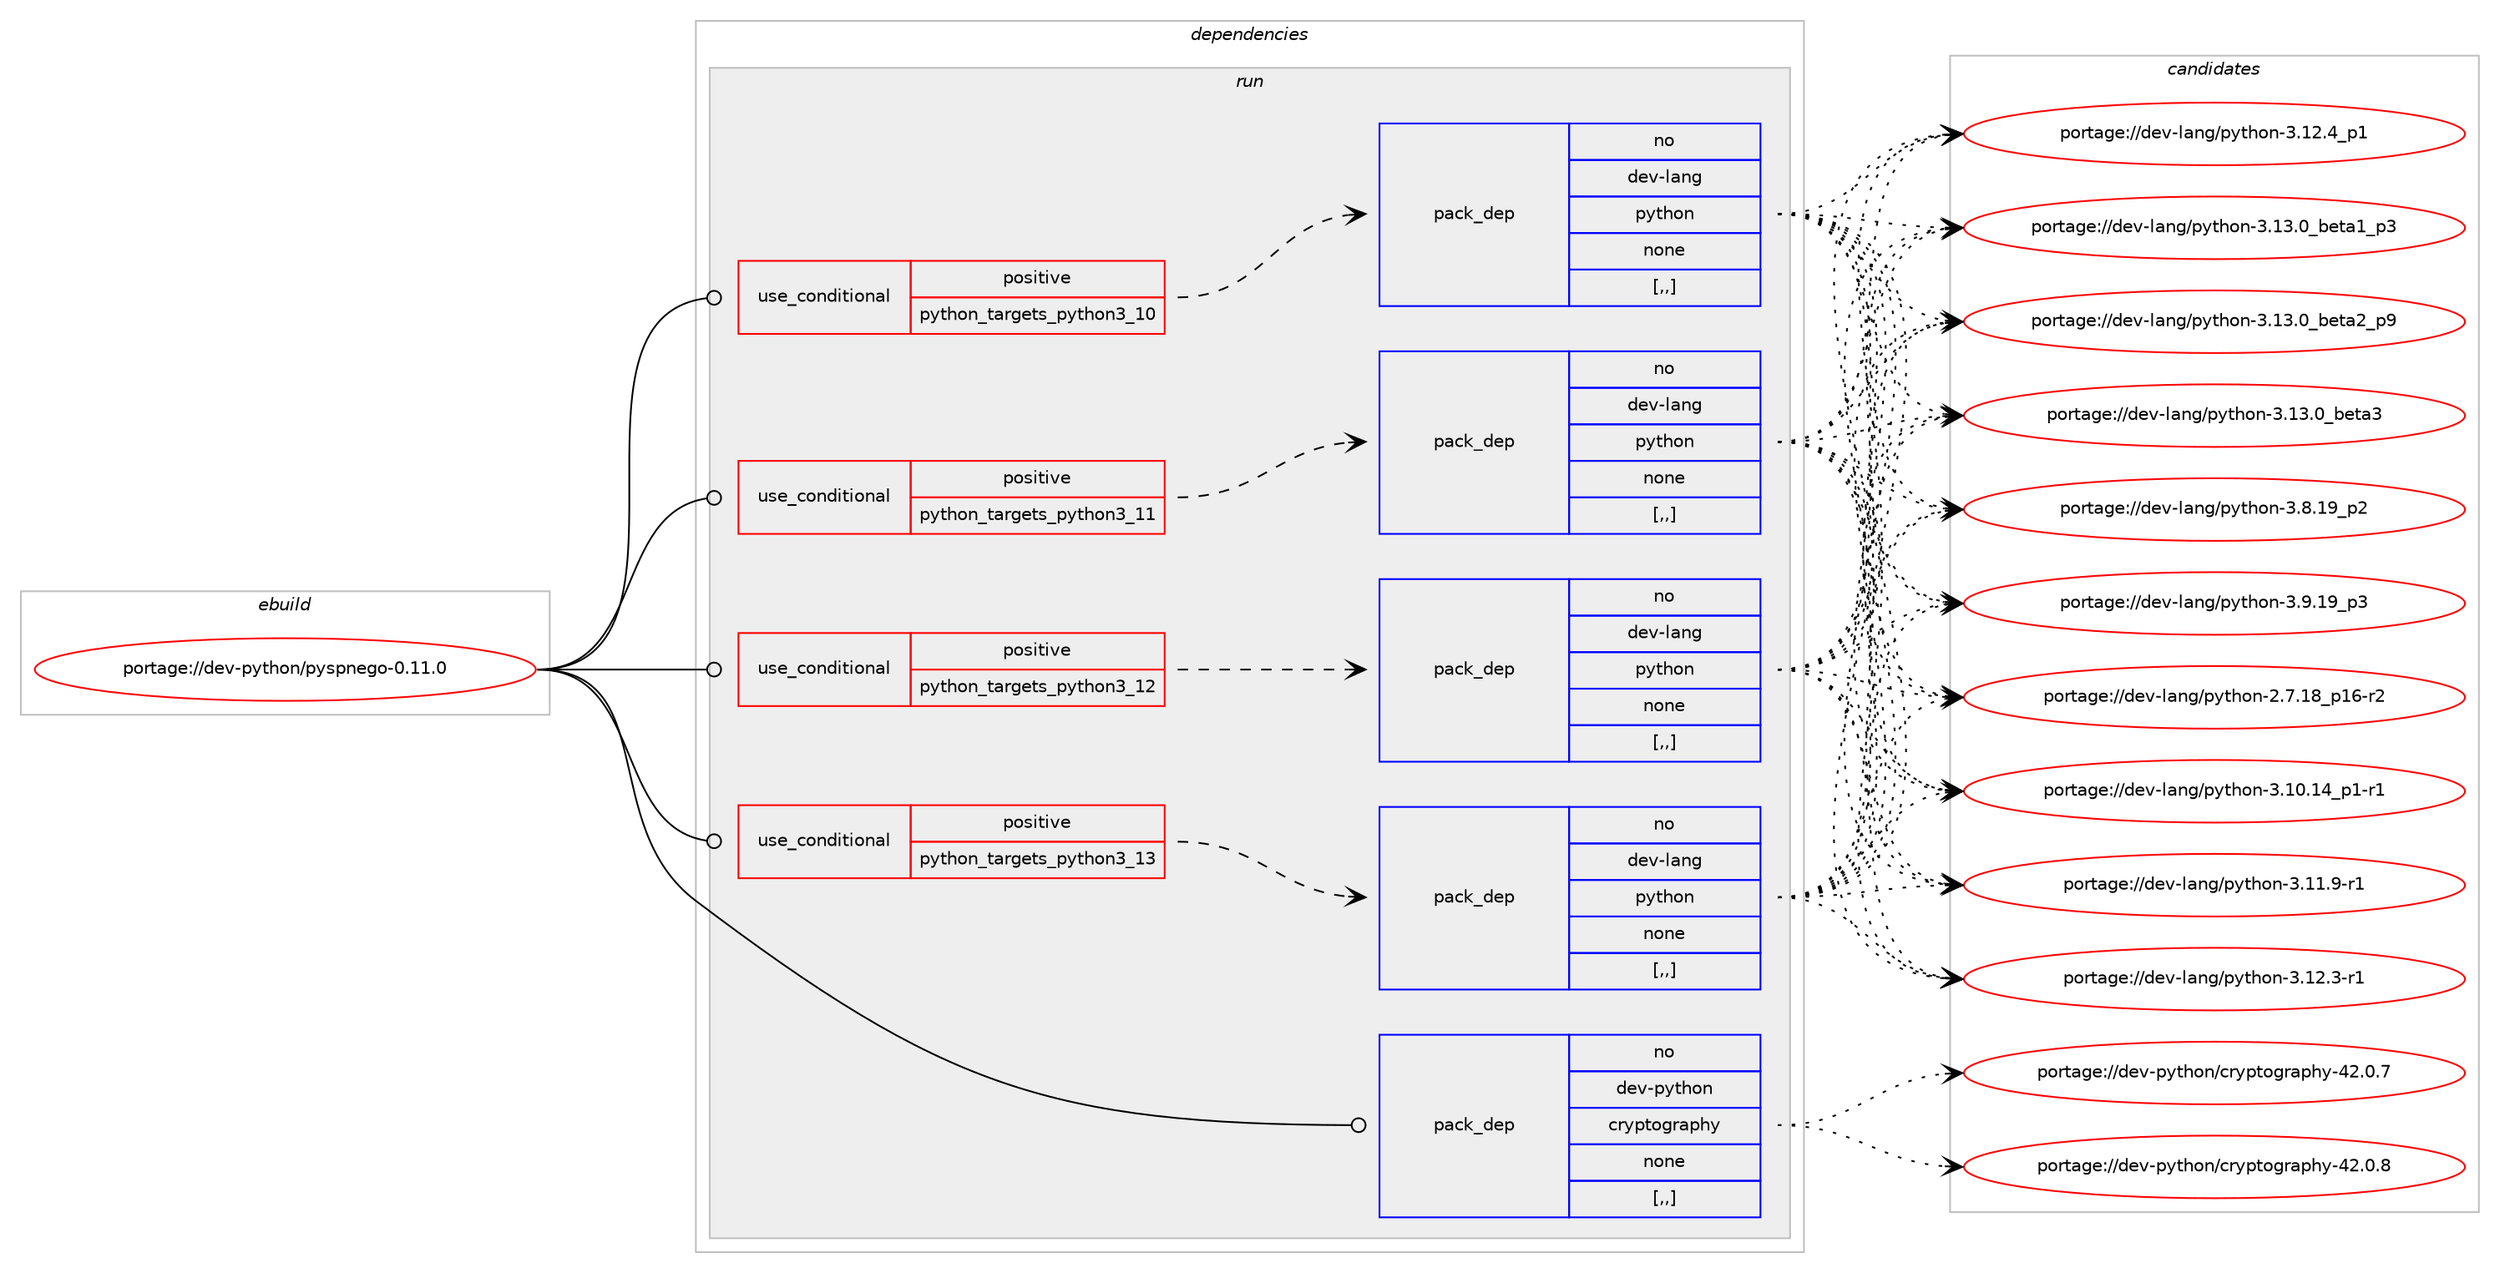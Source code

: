 digraph prolog {

# *************
# Graph options
# *************

newrank=true;
concentrate=true;
compound=true;
graph [rankdir=LR,fontname=Helvetica,fontsize=10,ranksep=1.5];#, ranksep=2.5, nodesep=0.2];
edge  [arrowhead=vee];
node  [fontname=Helvetica,fontsize=10];

# **********
# The ebuild
# **********

subgraph cluster_leftcol {
color=gray;
rank=same;
label=<<i>ebuild</i>>;
id [label="portage://dev-python/pyspnego-0.11.0", color=red, width=4, href="../dev-python/pyspnego-0.11.0.svg"];
}

# ****************
# The dependencies
# ****************

subgraph cluster_midcol {
color=gray;
label=<<i>dependencies</i>>;
subgraph cluster_compile {
fillcolor="#eeeeee";
style=filled;
label=<<i>compile</i>>;
}
subgraph cluster_compileandrun {
fillcolor="#eeeeee";
style=filled;
label=<<i>compile and run</i>>;
}
subgraph cluster_run {
fillcolor="#eeeeee";
style=filled;
label=<<i>run</i>>;
subgraph cond36584 {
dependency154768 [label=<<TABLE BORDER="0" CELLBORDER="1" CELLSPACING="0" CELLPADDING="4"><TR><TD ROWSPAN="3" CELLPADDING="10">use_conditional</TD></TR><TR><TD>positive</TD></TR><TR><TD>python_targets_python3_10</TD></TR></TABLE>>, shape=none, color=red];
subgraph pack116949 {
dependency154769 [label=<<TABLE BORDER="0" CELLBORDER="1" CELLSPACING="0" CELLPADDING="4" WIDTH="220"><TR><TD ROWSPAN="6" CELLPADDING="30">pack_dep</TD></TR><TR><TD WIDTH="110">no</TD></TR><TR><TD>dev-lang</TD></TR><TR><TD>python</TD></TR><TR><TD>none</TD></TR><TR><TD>[,,]</TD></TR></TABLE>>, shape=none, color=blue];
}
dependency154768:e -> dependency154769:w [weight=20,style="dashed",arrowhead="vee"];
}
id:e -> dependency154768:w [weight=20,style="solid",arrowhead="odot"];
subgraph cond36585 {
dependency154770 [label=<<TABLE BORDER="0" CELLBORDER="1" CELLSPACING="0" CELLPADDING="4"><TR><TD ROWSPAN="3" CELLPADDING="10">use_conditional</TD></TR><TR><TD>positive</TD></TR><TR><TD>python_targets_python3_11</TD></TR></TABLE>>, shape=none, color=red];
subgraph pack116950 {
dependency154771 [label=<<TABLE BORDER="0" CELLBORDER="1" CELLSPACING="0" CELLPADDING="4" WIDTH="220"><TR><TD ROWSPAN="6" CELLPADDING="30">pack_dep</TD></TR><TR><TD WIDTH="110">no</TD></TR><TR><TD>dev-lang</TD></TR><TR><TD>python</TD></TR><TR><TD>none</TD></TR><TR><TD>[,,]</TD></TR></TABLE>>, shape=none, color=blue];
}
dependency154770:e -> dependency154771:w [weight=20,style="dashed",arrowhead="vee"];
}
id:e -> dependency154770:w [weight=20,style="solid",arrowhead="odot"];
subgraph cond36586 {
dependency154772 [label=<<TABLE BORDER="0" CELLBORDER="1" CELLSPACING="0" CELLPADDING="4"><TR><TD ROWSPAN="3" CELLPADDING="10">use_conditional</TD></TR><TR><TD>positive</TD></TR><TR><TD>python_targets_python3_12</TD></TR></TABLE>>, shape=none, color=red];
subgraph pack116951 {
dependency154773 [label=<<TABLE BORDER="0" CELLBORDER="1" CELLSPACING="0" CELLPADDING="4" WIDTH="220"><TR><TD ROWSPAN="6" CELLPADDING="30">pack_dep</TD></TR><TR><TD WIDTH="110">no</TD></TR><TR><TD>dev-lang</TD></TR><TR><TD>python</TD></TR><TR><TD>none</TD></TR><TR><TD>[,,]</TD></TR></TABLE>>, shape=none, color=blue];
}
dependency154772:e -> dependency154773:w [weight=20,style="dashed",arrowhead="vee"];
}
id:e -> dependency154772:w [weight=20,style="solid",arrowhead="odot"];
subgraph cond36587 {
dependency154774 [label=<<TABLE BORDER="0" CELLBORDER="1" CELLSPACING="0" CELLPADDING="4"><TR><TD ROWSPAN="3" CELLPADDING="10">use_conditional</TD></TR><TR><TD>positive</TD></TR><TR><TD>python_targets_python3_13</TD></TR></TABLE>>, shape=none, color=red];
subgraph pack116952 {
dependency154775 [label=<<TABLE BORDER="0" CELLBORDER="1" CELLSPACING="0" CELLPADDING="4" WIDTH="220"><TR><TD ROWSPAN="6" CELLPADDING="30">pack_dep</TD></TR><TR><TD WIDTH="110">no</TD></TR><TR><TD>dev-lang</TD></TR><TR><TD>python</TD></TR><TR><TD>none</TD></TR><TR><TD>[,,]</TD></TR></TABLE>>, shape=none, color=blue];
}
dependency154774:e -> dependency154775:w [weight=20,style="dashed",arrowhead="vee"];
}
id:e -> dependency154774:w [weight=20,style="solid",arrowhead="odot"];
subgraph pack116953 {
dependency154776 [label=<<TABLE BORDER="0" CELLBORDER="1" CELLSPACING="0" CELLPADDING="4" WIDTH="220"><TR><TD ROWSPAN="6" CELLPADDING="30">pack_dep</TD></TR><TR><TD WIDTH="110">no</TD></TR><TR><TD>dev-python</TD></TR><TR><TD>cryptography</TD></TR><TR><TD>none</TD></TR><TR><TD>[,,]</TD></TR></TABLE>>, shape=none, color=blue];
}
id:e -> dependency154776:w [weight=20,style="solid",arrowhead="odot"];
}
}

# **************
# The candidates
# **************

subgraph cluster_choices {
rank=same;
color=gray;
label=<<i>candidates</i>>;

subgraph choice116949 {
color=black;
nodesep=1;
choice100101118451089711010347112121116104111110455046554649569511249544511450 [label="portage://dev-lang/python-2.7.18_p16-r2", color=red, width=4,href="../dev-lang/python-2.7.18_p16-r2.svg"];
choice100101118451089711010347112121116104111110455146494846495295112494511449 [label="portage://dev-lang/python-3.10.14_p1-r1", color=red, width=4,href="../dev-lang/python-3.10.14_p1-r1.svg"];
choice100101118451089711010347112121116104111110455146494946574511449 [label="portage://dev-lang/python-3.11.9-r1", color=red, width=4,href="../dev-lang/python-3.11.9-r1.svg"];
choice100101118451089711010347112121116104111110455146495046514511449 [label="portage://dev-lang/python-3.12.3-r1", color=red, width=4,href="../dev-lang/python-3.12.3-r1.svg"];
choice100101118451089711010347112121116104111110455146495046529511249 [label="portage://dev-lang/python-3.12.4_p1", color=red, width=4,href="../dev-lang/python-3.12.4_p1.svg"];
choice10010111845108971101034711212111610411111045514649514648959810111697499511251 [label="portage://dev-lang/python-3.13.0_beta1_p3", color=red, width=4,href="../dev-lang/python-3.13.0_beta1_p3.svg"];
choice10010111845108971101034711212111610411111045514649514648959810111697509511257 [label="portage://dev-lang/python-3.13.0_beta2_p9", color=red, width=4,href="../dev-lang/python-3.13.0_beta2_p9.svg"];
choice1001011184510897110103471121211161041111104551464951464895981011169751 [label="portage://dev-lang/python-3.13.0_beta3", color=red, width=4,href="../dev-lang/python-3.13.0_beta3.svg"];
choice100101118451089711010347112121116104111110455146564649579511250 [label="portage://dev-lang/python-3.8.19_p2", color=red, width=4,href="../dev-lang/python-3.8.19_p2.svg"];
choice100101118451089711010347112121116104111110455146574649579511251 [label="portage://dev-lang/python-3.9.19_p3", color=red, width=4,href="../dev-lang/python-3.9.19_p3.svg"];
dependency154769:e -> choice100101118451089711010347112121116104111110455046554649569511249544511450:w [style=dotted,weight="100"];
dependency154769:e -> choice100101118451089711010347112121116104111110455146494846495295112494511449:w [style=dotted,weight="100"];
dependency154769:e -> choice100101118451089711010347112121116104111110455146494946574511449:w [style=dotted,weight="100"];
dependency154769:e -> choice100101118451089711010347112121116104111110455146495046514511449:w [style=dotted,weight="100"];
dependency154769:e -> choice100101118451089711010347112121116104111110455146495046529511249:w [style=dotted,weight="100"];
dependency154769:e -> choice10010111845108971101034711212111610411111045514649514648959810111697499511251:w [style=dotted,weight="100"];
dependency154769:e -> choice10010111845108971101034711212111610411111045514649514648959810111697509511257:w [style=dotted,weight="100"];
dependency154769:e -> choice1001011184510897110103471121211161041111104551464951464895981011169751:w [style=dotted,weight="100"];
dependency154769:e -> choice100101118451089711010347112121116104111110455146564649579511250:w [style=dotted,weight="100"];
dependency154769:e -> choice100101118451089711010347112121116104111110455146574649579511251:w [style=dotted,weight="100"];
}
subgraph choice116950 {
color=black;
nodesep=1;
choice100101118451089711010347112121116104111110455046554649569511249544511450 [label="portage://dev-lang/python-2.7.18_p16-r2", color=red, width=4,href="../dev-lang/python-2.7.18_p16-r2.svg"];
choice100101118451089711010347112121116104111110455146494846495295112494511449 [label="portage://dev-lang/python-3.10.14_p1-r1", color=red, width=4,href="../dev-lang/python-3.10.14_p1-r1.svg"];
choice100101118451089711010347112121116104111110455146494946574511449 [label="portage://dev-lang/python-3.11.9-r1", color=red, width=4,href="../dev-lang/python-3.11.9-r1.svg"];
choice100101118451089711010347112121116104111110455146495046514511449 [label="portage://dev-lang/python-3.12.3-r1", color=red, width=4,href="../dev-lang/python-3.12.3-r1.svg"];
choice100101118451089711010347112121116104111110455146495046529511249 [label="portage://dev-lang/python-3.12.4_p1", color=red, width=4,href="../dev-lang/python-3.12.4_p1.svg"];
choice10010111845108971101034711212111610411111045514649514648959810111697499511251 [label="portage://dev-lang/python-3.13.0_beta1_p3", color=red, width=4,href="../dev-lang/python-3.13.0_beta1_p3.svg"];
choice10010111845108971101034711212111610411111045514649514648959810111697509511257 [label="portage://dev-lang/python-3.13.0_beta2_p9", color=red, width=4,href="../dev-lang/python-3.13.0_beta2_p9.svg"];
choice1001011184510897110103471121211161041111104551464951464895981011169751 [label="portage://dev-lang/python-3.13.0_beta3", color=red, width=4,href="../dev-lang/python-3.13.0_beta3.svg"];
choice100101118451089711010347112121116104111110455146564649579511250 [label="portage://dev-lang/python-3.8.19_p2", color=red, width=4,href="../dev-lang/python-3.8.19_p2.svg"];
choice100101118451089711010347112121116104111110455146574649579511251 [label="portage://dev-lang/python-3.9.19_p3", color=red, width=4,href="../dev-lang/python-3.9.19_p3.svg"];
dependency154771:e -> choice100101118451089711010347112121116104111110455046554649569511249544511450:w [style=dotted,weight="100"];
dependency154771:e -> choice100101118451089711010347112121116104111110455146494846495295112494511449:w [style=dotted,weight="100"];
dependency154771:e -> choice100101118451089711010347112121116104111110455146494946574511449:w [style=dotted,weight="100"];
dependency154771:e -> choice100101118451089711010347112121116104111110455146495046514511449:w [style=dotted,weight="100"];
dependency154771:e -> choice100101118451089711010347112121116104111110455146495046529511249:w [style=dotted,weight="100"];
dependency154771:e -> choice10010111845108971101034711212111610411111045514649514648959810111697499511251:w [style=dotted,weight="100"];
dependency154771:e -> choice10010111845108971101034711212111610411111045514649514648959810111697509511257:w [style=dotted,weight="100"];
dependency154771:e -> choice1001011184510897110103471121211161041111104551464951464895981011169751:w [style=dotted,weight="100"];
dependency154771:e -> choice100101118451089711010347112121116104111110455146564649579511250:w [style=dotted,weight="100"];
dependency154771:e -> choice100101118451089711010347112121116104111110455146574649579511251:w [style=dotted,weight="100"];
}
subgraph choice116951 {
color=black;
nodesep=1;
choice100101118451089711010347112121116104111110455046554649569511249544511450 [label="portage://dev-lang/python-2.7.18_p16-r2", color=red, width=4,href="../dev-lang/python-2.7.18_p16-r2.svg"];
choice100101118451089711010347112121116104111110455146494846495295112494511449 [label="portage://dev-lang/python-3.10.14_p1-r1", color=red, width=4,href="../dev-lang/python-3.10.14_p1-r1.svg"];
choice100101118451089711010347112121116104111110455146494946574511449 [label="portage://dev-lang/python-3.11.9-r1", color=red, width=4,href="../dev-lang/python-3.11.9-r1.svg"];
choice100101118451089711010347112121116104111110455146495046514511449 [label="portage://dev-lang/python-3.12.3-r1", color=red, width=4,href="../dev-lang/python-3.12.3-r1.svg"];
choice100101118451089711010347112121116104111110455146495046529511249 [label="portage://dev-lang/python-3.12.4_p1", color=red, width=4,href="../dev-lang/python-3.12.4_p1.svg"];
choice10010111845108971101034711212111610411111045514649514648959810111697499511251 [label="portage://dev-lang/python-3.13.0_beta1_p3", color=red, width=4,href="../dev-lang/python-3.13.0_beta1_p3.svg"];
choice10010111845108971101034711212111610411111045514649514648959810111697509511257 [label="portage://dev-lang/python-3.13.0_beta2_p9", color=red, width=4,href="../dev-lang/python-3.13.0_beta2_p9.svg"];
choice1001011184510897110103471121211161041111104551464951464895981011169751 [label="portage://dev-lang/python-3.13.0_beta3", color=red, width=4,href="../dev-lang/python-3.13.0_beta3.svg"];
choice100101118451089711010347112121116104111110455146564649579511250 [label="portage://dev-lang/python-3.8.19_p2", color=red, width=4,href="../dev-lang/python-3.8.19_p2.svg"];
choice100101118451089711010347112121116104111110455146574649579511251 [label="portage://dev-lang/python-3.9.19_p3", color=red, width=4,href="../dev-lang/python-3.9.19_p3.svg"];
dependency154773:e -> choice100101118451089711010347112121116104111110455046554649569511249544511450:w [style=dotted,weight="100"];
dependency154773:e -> choice100101118451089711010347112121116104111110455146494846495295112494511449:w [style=dotted,weight="100"];
dependency154773:e -> choice100101118451089711010347112121116104111110455146494946574511449:w [style=dotted,weight="100"];
dependency154773:e -> choice100101118451089711010347112121116104111110455146495046514511449:w [style=dotted,weight="100"];
dependency154773:e -> choice100101118451089711010347112121116104111110455146495046529511249:w [style=dotted,weight="100"];
dependency154773:e -> choice10010111845108971101034711212111610411111045514649514648959810111697499511251:w [style=dotted,weight="100"];
dependency154773:e -> choice10010111845108971101034711212111610411111045514649514648959810111697509511257:w [style=dotted,weight="100"];
dependency154773:e -> choice1001011184510897110103471121211161041111104551464951464895981011169751:w [style=dotted,weight="100"];
dependency154773:e -> choice100101118451089711010347112121116104111110455146564649579511250:w [style=dotted,weight="100"];
dependency154773:e -> choice100101118451089711010347112121116104111110455146574649579511251:w [style=dotted,weight="100"];
}
subgraph choice116952 {
color=black;
nodesep=1;
choice100101118451089711010347112121116104111110455046554649569511249544511450 [label="portage://dev-lang/python-2.7.18_p16-r2", color=red, width=4,href="../dev-lang/python-2.7.18_p16-r2.svg"];
choice100101118451089711010347112121116104111110455146494846495295112494511449 [label="portage://dev-lang/python-3.10.14_p1-r1", color=red, width=4,href="../dev-lang/python-3.10.14_p1-r1.svg"];
choice100101118451089711010347112121116104111110455146494946574511449 [label="portage://dev-lang/python-3.11.9-r1", color=red, width=4,href="../dev-lang/python-3.11.9-r1.svg"];
choice100101118451089711010347112121116104111110455146495046514511449 [label="portage://dev-lang/python-3.12.3-r1", color=red, width=4,href="../dev-lang/python-3.12.3-r1.svg"];
choice100101118451089711010347112121116104111110455146495046529511249 [label="portage://dev-lang/python-3.12.4_p1", color=red, width=4,href="../dev-lang/python-3.12.4_p1.svg"];
choice10010111845108971101034711212111610411111045514649514648959810111697499511251 [label="portage://dev-lang/python-3.13.0_beta1_p3", color=red, width=4,href="../dev-lang/python-3.13.0_beta1_p3.svg"];
choice10010111845108971101034711212111610411111045514649514648959810111697509511257 [label="portage://dev-lang/python-3.13.0_beta2_p9", color=red, width=4,href="../dev-lang/python-3.13.0_beta2_p9.svg"];
choice1001011184510897110103471121211161041111104551464951464895981011169751 [label="portage://dev-lang/python-3.13.0_beta3", color=red, width=4,href="../dev-lang/python-3.13.0_beta3.svg"];
choice100101118451089711010347112121116104111110455146564649579511250 [label="portage://dev-lang/python-3.8.19_p2", color=red, width=4,href="../dev-lang/python-3.8.19_p2.svg"];
choice100101118451089711010347112121116104111110455146574649579511251 [label="portage://dev-lang/python-3.9.19_p3", color=red, width=4,href="../dev-lang/python-3.9.19_p3.svg"];
dependency154775:e -> choice100101118451089711010347112121116104111110455046554649569511249544511450:w [style=dotted,weight="100"];
dependency154775:e -> choice100101118451089711010347112121116104111110455146494846495295112494511449:w [style=dotted,weight="100"];
dependency154775:e -> choice100101118451089711010347112121116104111110455146494946574511449:w [style=dotted,weight="100"];
dependency154775:e -> choice100101118451089711010347112121116104111110455146495046514511449:w [style=dotted,weight="100"];
dependency154775:e -> choice100101118451089711010347112121116104111110455146495046529511249:w [style=dotted,weight="100"];
dependency154775:e -> choice10010111845108971101034711212111610411111045514649514648959810111697499511251:w [style=dotted,weight="100"];
dependency154775:e -> choice10010111845108971101034711212111610411111045514649514648959810111697509511257:w [style=dotted,weight="100"];
dependency154775:e -> choice1001011184510897110103471121211161041111104551464951464895981011169751:w [style=dotted,weight="100"];
dependency154775:e -> choice100101118451089711010347112121116104111110455146564649579511250:w [style=dotted,weight="100"];
dependency154775:e -> choice100101118451089711010347112121116104111110455146574649579511251:w [style=dotted,weight="100"];
}
subgraph choice116953 {
color=black;
nodesep=1;
choice1001011184511212111610411111047991141211121161111031149711210412145525046484655 [label="portage://dev-python/cryptography-42.0.7", color=red, width=4,href="../dev-python/cryptography-42.0.7.svg"];
choice1001011184511212111610411111047991141211121161111031149711210412145525046484656 [label="portage://dev-python/cryptography-42.0.8", color=red, width=4,href="../dev-python/cryptography-42.0.8.svg"];
dependency154776:e -> choice1001011184511212111610411111047991141211121161111031149711210412145525046484655:w [style=dotted,weight="100"];
dependency154776:e -> choice1001011184511212111610411111047991141211121161111031149711210412145525046484656:w [style=dotted,weight="100"];
}
}

}
